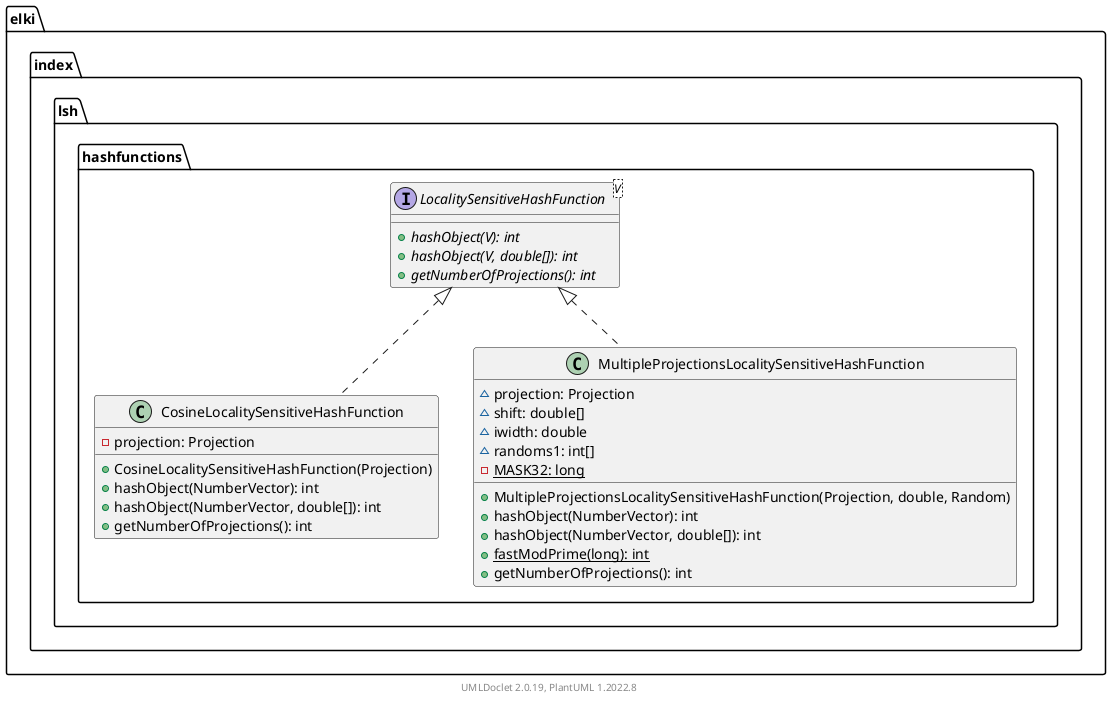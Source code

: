 @startuml
    remove .*\.(Instance|Par|Parameterizer|Factory)$
    namespace elki.index.lsh.hashfunctions {

        interface LocalitySensitiveHashFunction<V> [[LocalitySensitiveHashFunction.html]] {
            {abstract} +hashObject(V): int
            {abstract} +hashObject(V, double[]): int
            {abstract} +getNumberOfProjections(): int
        }

        class CosineLocalitySensitiveHashFunction [[CosineLocalitySensitiveHashFunction.html]] {
            -projection: Projection
            +CosineLocalitySensitiveHashFunction(Projection)
            +hashObject(NumberVector): int
            +hashObject(NumberVector, double[]): int
            +getNumberOfProjections(): int
        }

        class MultipleProjectionsLocalitySensitiveHashFunction [[MultipleProjectionsLocalitySensitiveHashFunction.html]] {
            ~projection: Projection
            ~shift: double[]
            ~iwidth: double
            ~randoms1: int[]
            {static} -MASK32: long
            +MultipleProjectionsLocalitySensitiveHashFunction(Projection, double, Random)
            +hashObject(NumberVector): int
            +hashObject(NumberVector, double[]): int
            {static} +fastModPrime(long): int
            +getNumberOfProjections(): int
        }

        LocalitySensitiveHashFunction <|.. CosineLocalitySensitiveHashFunction
        LocalitySensitiveHashFunction <|.. MultipleProjectionsLocalitySensitiveHashFunction
    }

    center footer UMLDoclet 2.0.19, PlantUML 1.2022.8
@enduml
